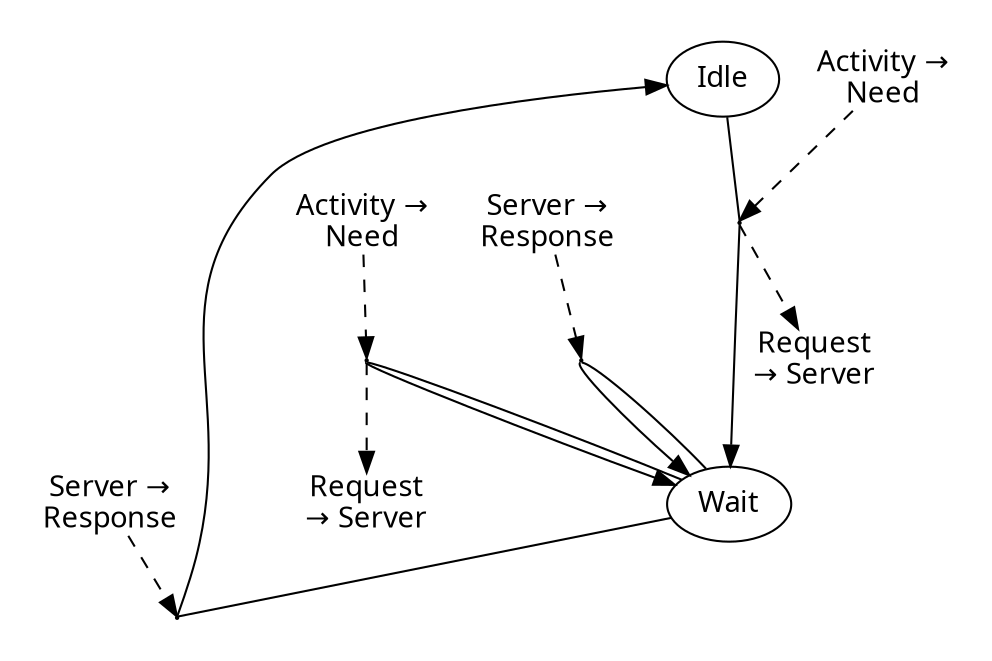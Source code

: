 digraph {
color=white;
graph [ fontname="sans-serif" ];
node [ fontname="sans-serif" ];
edge [ fontname="sans-serif" ];
A_0_false [ label="Idle", shape=ellipse ];
A_1_false [ label="Wait", shape=ellipse ];
subgraph cluster_0 {
T_0_18446744073709551615 [ shape=point, height=0.015, width=0.015 ];
A_0_false -> T_0_18446744073709551615 [ arrowhead=none, direction=forward ];
T_0_18446744073709551615 -> A_1_false;
D_0_18446744073709551615_0 [ label="Activity &#8594;\nNeed", shape=plain ];
D_0_18446744073709551615_0 -> T_0_18446744073709551615 [ color=Black, style=dashed ];
S_0_18446744073709551615_1 [ label="Request\n&#8594; Server", shape=plain ];
T_0_18446744073709551615 -> S_0_18446744073709551615_1 [ color=Black, style=dashed ];
S_0_18446744073709551615_1 -> A_1_false [ style=invis ];
}
subgraph cluster_1 {
T_1_18446744073709551615 [ shape=point, height=0.015, width=0.015 ];
A_1_false -> T_1_18446744073709551615 [ arrowhead=none, direction=forward ];
T_1_18446744073709551615 -> A_0_false;
D_1_18446744073709551615_3 [ label="Server &#8594;\nResponse", shape=plain ];
D_1_18446744073709551615_3 -> T_1_18446744073709551615 [ color=Black, style=dashed ];
}
subgraph cluster_2 {
T_2_18446744073709551615 [ shape=point, height=0.015, width=0.015 ];
A_1_false -> T_2_18446744073709551615 [ arrowhead=none, direction=forward ];
T_2_18446744073709551615 -> A_1_false;
D_2_18446744073709551615_0 [ label="Activity &#8594;\nNeed", shape=plain ];
D_2_18446744073709551615_0 -> T_2_18446744073709551615 [ color=Black, style=dashed ];
S_2_18446744073709551615_1 [ label="Request\n&#8594; Server", shape=plain ];
T_2_18446744073709551615 -> S_2_18446744073709551615_1 [ color=Black, style=dashed ];
S_2_18446744073709551615_1 -> A_1_false [ style=invis ];
}
subgraph cluster_3 {
T_3_18446744073709551615 [ shape=point, height=0.015, width=0.015 ];
A_1_false -> T_3_18446744073709551615 [ arrowhead=none, direction=forward ];
T_3_18446744073709551615 -> A_1_false;
D_3_18446744073709551615_3 [ label="Server &#8594;\nResponse", shape=plain ];
D_3_18446744073709551615_3 -> T_3_18446744073709551615 [ color=Black, style=dashed ];
}
}

